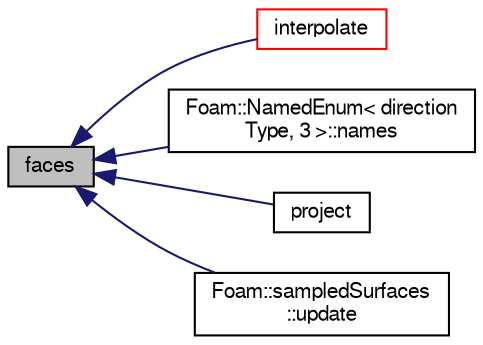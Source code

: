digraph "faces"
{
  bgcolor="transparent";
  edge [fontname="FreeSans",fontsize="10",labelfontname="FreeSans",labelfontsize="10"];
  node [fontname="FreeSans",fontsize="10",shape=record];
  rankdir="LR";
  Node1193 [label="faces",height=0.2,width=0.4,color="black", fillcolor="grey75", style="filled", fontcolor="black"];
  Node1193 -> Node1194 [dir="back",color="midnightblue",fontsize="10",style="solid",fontname="FreeSans"];
  Node1194 [label="interpolate",height=0.2,width=0.4,color="red",URL="$a29378.html#acb5e25bbcf94f482a6b194cfbde024fb",tooltip="interpolation requested for surface "];
  Node1193 -> Node1230 [dir="back",color="midnightblue",fontsize="10",style="solid",fontname="FreeSans"];
  Node1230 [label="Foam::NamedEnum\< direction\lType, 3 \>::names",height=0.2,width=0.4,color="black",URL="$a25998.html#a7350da3a0edd92cd11e6c479c9967dc8"];
  Node1193 -> Node1231 [dir="back",color="midnightblue",fontsize="10",style="solid",fontname="FreeSans"];
  Node1231 [label="project",height=0.2,width=0.4,color="black",URL="$a29378.html#a657e8b12631388e835291beed67c98c2"];
  Node1193 -> Node1232 [dir="back",color="midnightblue",fontsize="10",style="solid",fontname="FreeSans"];
  Node1232 [label="Foam::sampledSurfaces\l::update",height=0.2,width=0.4,color="black",URL="$a29386.html#aa2aac016e2bf7b5bd2b271786c2791aa",tooltip="Update the surfaces as required and merge surface points (parallel). "];
}
